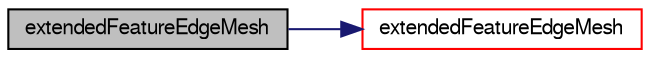 digraph "extendedFeatureEdgeMesh"
{
  bgcolor="transparent";
  edge [fontname="FreeSans",fontsize="10",labelfontname="FreeSans",labelfontsize="10"];
  node [fontname="FreeSans",fontsize="10",shape=record];
  rankdir="LR";
  Node963 [label="extendedFeatureEdgeMesh",height=0.2,width=0.4,color="black", fillcolor="grey75", style="filled", fontcolor="black"];
  Node963 -> Node964 [color="midnightblue",fontsize="10",style="solid",fontname="FreeSans"];
  Node964 [label="extendedFeatureEdgeMesh",height=0.2,width=0.4,color="red",URL="$a21794.html#a6adc759f54c663e50dd82d3820540d57",tooltip="Construct (read) given an IOobject. "];
}
